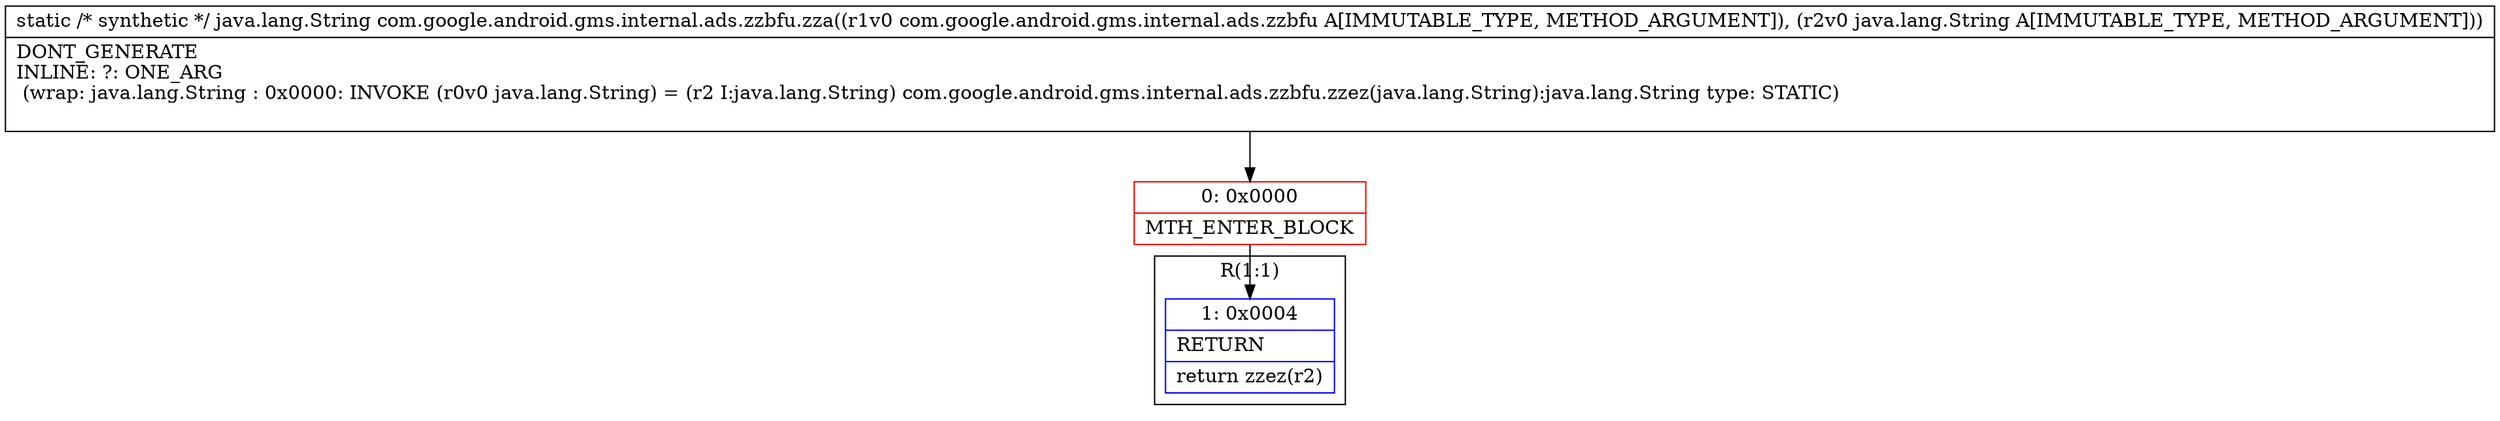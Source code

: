 digraph "CFG forcom.google.android.gms.internal.ads.zzbfu.zza(Lcom\/google\/android\/gms\/internal\/ads\/zzbfu;Ljava\/lang\/String;)Ljava\/lang\/String;" {
subgraph cluster_Region_949807517 {
label = "R(1:1)";
node [shape=record,color=blue];
Node_1 [shape=record,label="{1\:\ 0x0004|RETURN\l|return zzez(r2)\l}"];
}
Node_0 [shape=record,color=red,label="{0\:\ 0x0000|MTH_ENTER_BLOCK\l}"];
MethodNode[shape=record,label="{static \/* synthetic *\/ java.lang.String com.google.android.gms.internal.ads.zzbfu.zza((r1v0 com.google.android.gms.internal.ads.zzbfu A[IMMUTABLE_TYPE, METHOD_ARGUMENT]), (r2v0 java.lang.String A[IMMUTABLE_TYPE, METHOD_ARGUMENT]))  | DONT_GENERATE\lINLINE: ?: ONE_ARG  \l  (wrap: java.lang.String : 0x0000: INVOKE  (r0v0 java.lang.String) = (r2 I:java.lang.String) com.google.android.gms.internal.ads.zzbfu.zzez(java.lang.String):java.lang.String type: STATIC)\l\l}"];
MethodNode -> Node_0;
Node_0 -> Node_1;
}

